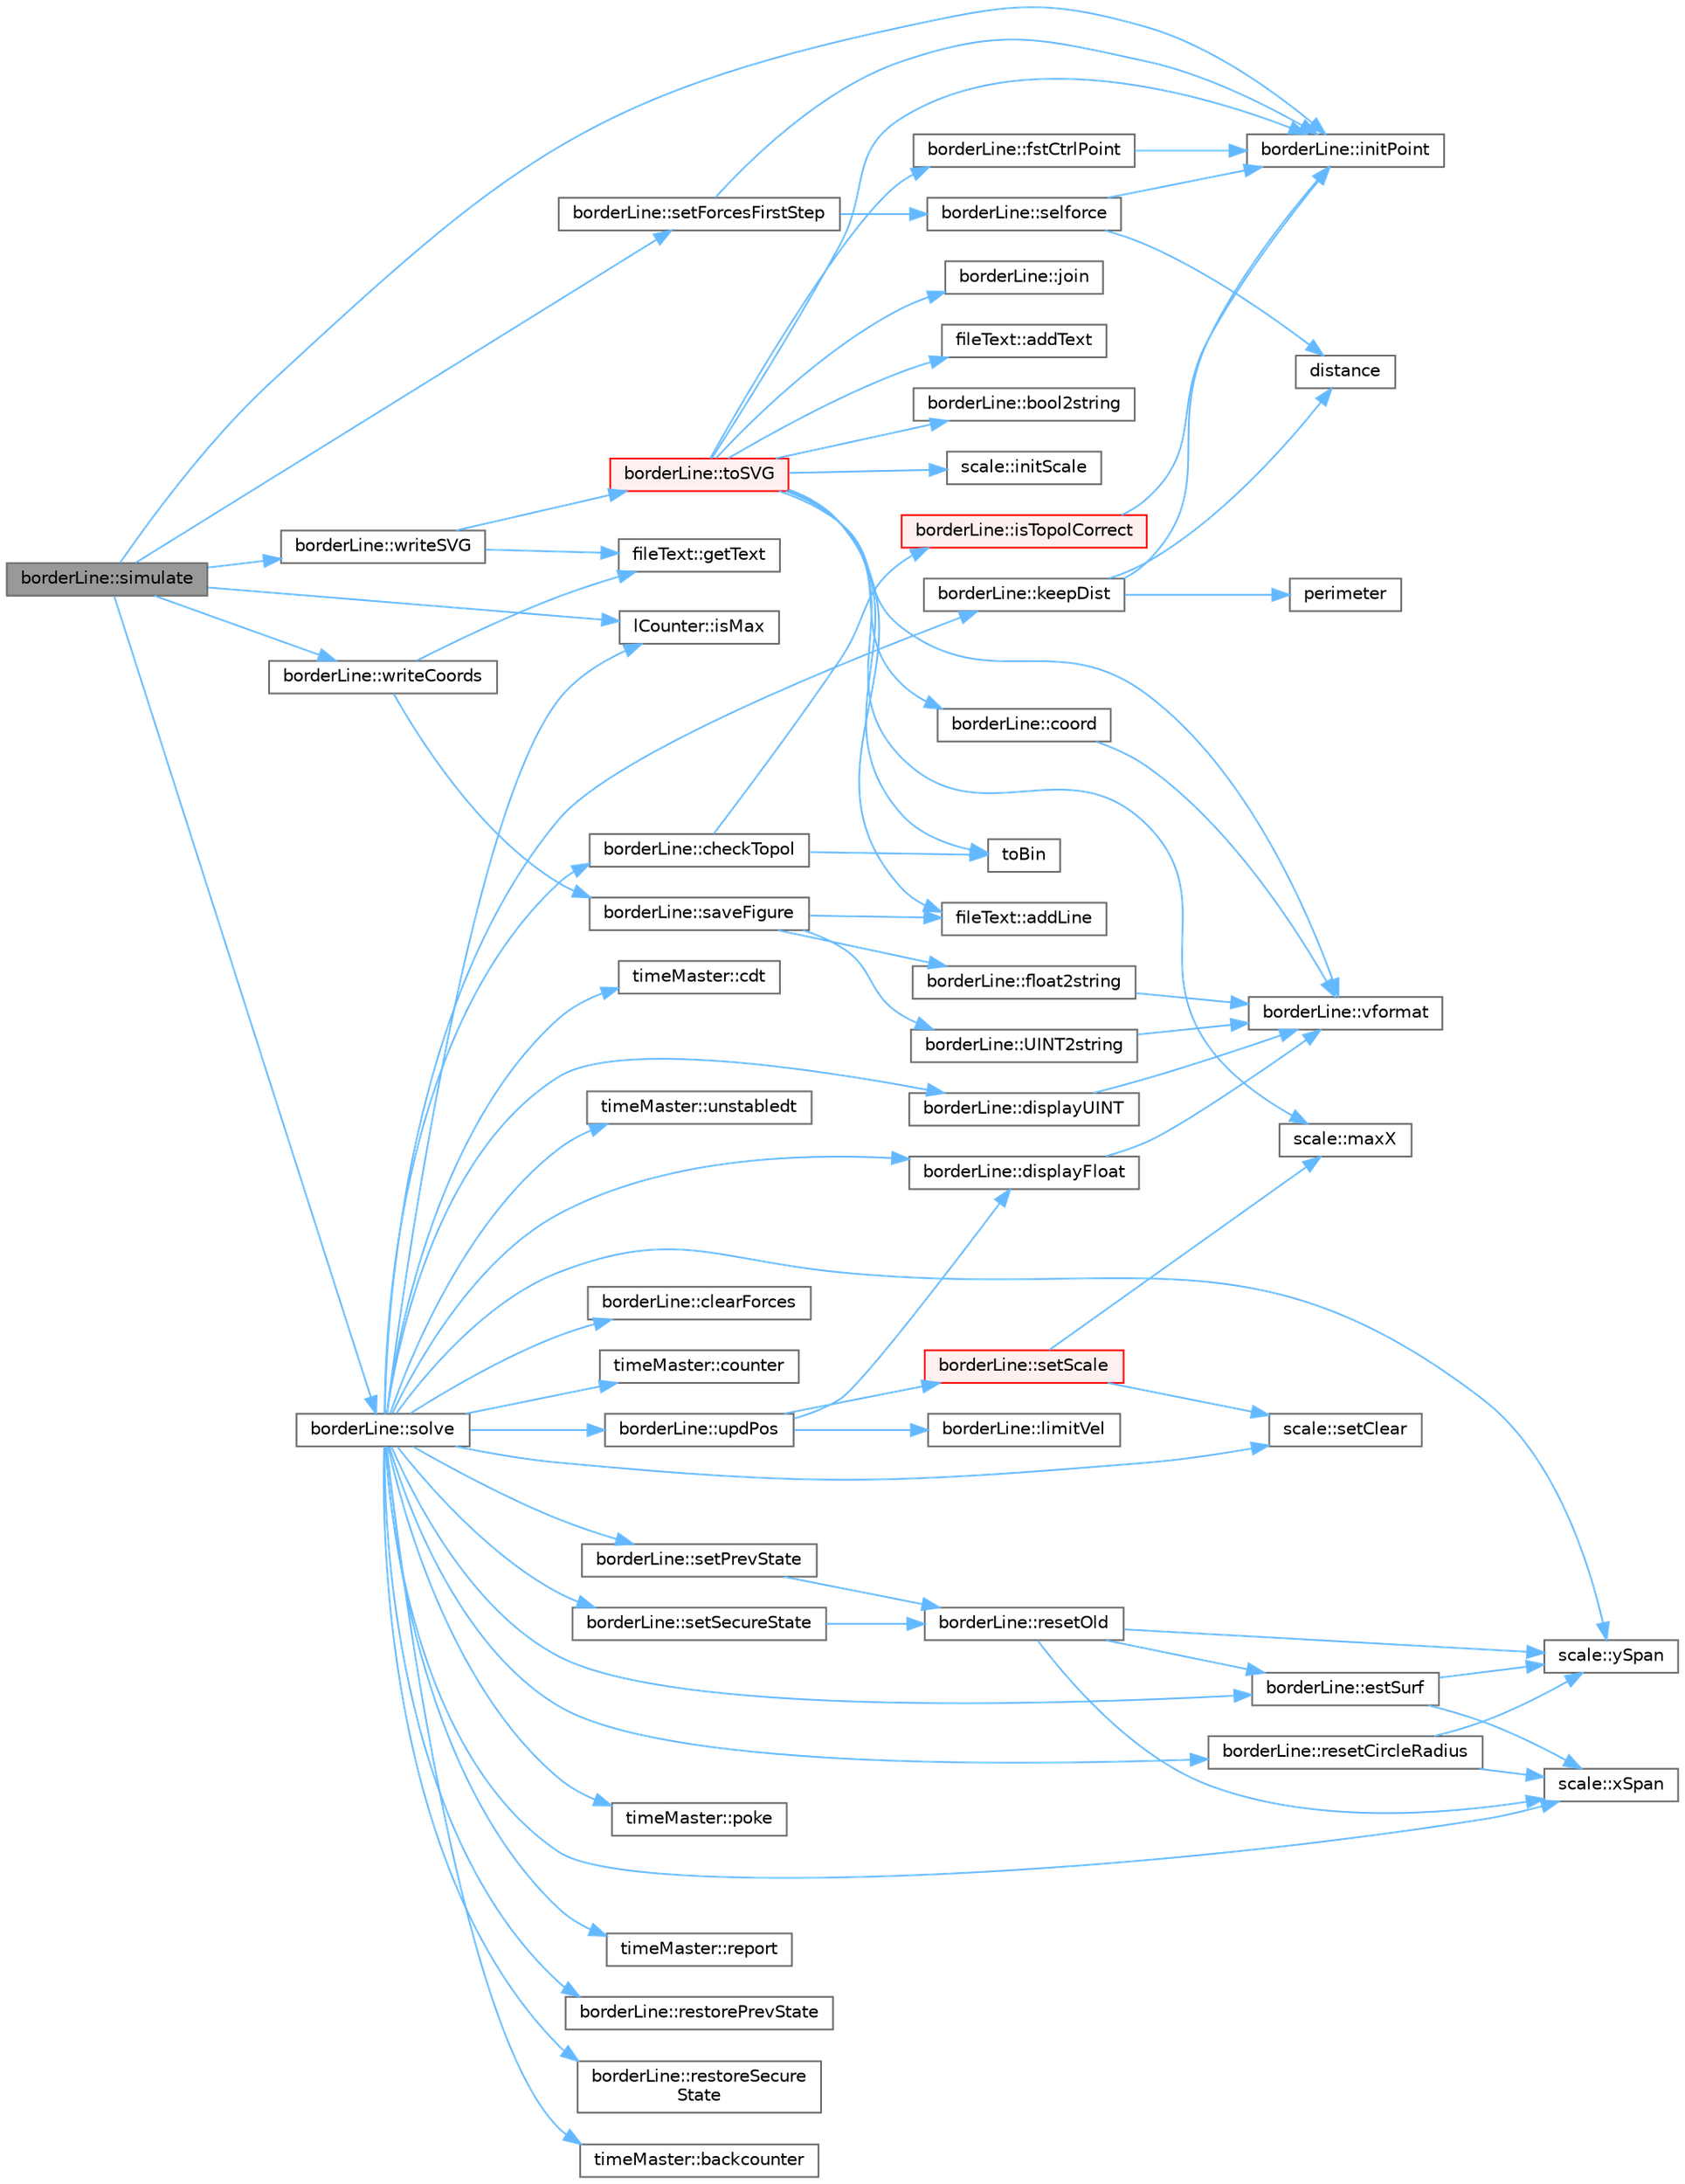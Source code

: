 digraph "borderLine::simulate"
{
 // LATEX_PDF_SIZE
  bgcolor="transparent";
  edge [fontname=Helvetica,fontsize=10,labelfontname=Helvetica,labelfontsize=10];
  node [fontname=Helvetica,fontsize=10,shape=box,height=0.2,width=0.4];
  rankdir="LR";
  Node1 [id="Node000001",label="borderLine::simulate",height=0.2,width=0.4,color="gray40", fillcolor="grey60", style="filled", fontcolor="black",tooltip=" "];
  Node1 -> Node2 [id="edge1_Node000001_Node000002",color="steelblue1",style="solid",tooltip=" "];
  Node2 [id="Node000002",label="borderLine::initPoint",height=0.2,width=0.4,color="grey40", fillcolor="white", style="filled",URL="$classborder_line.html#a1a5004fb86961e5d7f8ed957b561b31c",tooltip=" "];
  Node1 -> Node3 [id="edge2_Node000001_Node000003",color="steelblue1",style="solid",tooltip=" "];
  Node3 [id="Node000003",label="lCounter::isMax",height=0.2,width=0.4,color="grey40", fillcolor="white", style="filled",URL="$classl_counter.html#a079003b060f0cc95cd0c6f7002a86524",tooltip=" "];
  Node1 -> Node4 [id="edge3_Node000001_Node000004",color="steelblue1",style="solid",tooltip=" "];
  Node4 [id="Node000004",label="borderLine::setForcesFirstStep",height=0.2,width=0.4,color="grey40", fillcolor="white", style="filled",URL="$classborder_line.html#a78a632aa3fd3b70ff4f4e0b2a1c7de4a",tooltip=" "];
  Node4 -> Node2 [id="edge4_Node000004_Node000002",color="steelblue1",style="solid",tooltip=" "];
  Node4 -> Node5 [id="edge5_Node000004_Node000005",color="steelblue1",style="solid",tooltip=" "];
  Node5 [id="Node000005",label="borderLine::selforce",height=0.2,width=0.4,color="grey40", fillcolor="white", style="filled",URL="$classborder_line.html#a6ffacb1162c3f3cb184af971acba3218",tooltip=" "];
  Node5 -> Node6 [id="edge6_Node000005_Node000006",color="steelblue1",style="solid",tooltip=" "];
  Node6 [id="Node000006",label="distance",height=0.2,width=0.4,color="grey40", fillcolor="white", style="filled",URL="$topol_8h.html#a9c3aa637043402e0303bfefa6b9e14e4",tooltip="Computes the cartesian distance between points (x0, y0) and (x1, y1)"];
  Node5 -> Node2 [id="edge7_Node000005_Node000002",color="steelblue1",style="solid",tooltip=" "];
  Node1 -> Node7 [id="edge8_Node000001_Node000007",color="steelblue1",style="solid",tooltip=" "];
  Node7 [id="Node000007",label="borderLine::solve",height=0.2,width=0.4,color="grey40", fillcolor="white", style="filled",URL="$classborder_line.html#ae6eb6e84df37987ca7c3ca674b8a387a",tooltip=" "];
  Node7 -> Node8 [id="edge9_Node000007_Node000008",color="steelblue1",style="solid",tooltip=" "];
  Node8 [id="Node000008",label="timeMaster::backcounter",height=0.2,width=0.4,color="grey40", fillcolor="white", style="filled",URL="$classtime_master.html#a940ff5baf82dec4814985a75943fb311",tooltip=" "];
  Node7 -> Node9 [id="edge10_Node000007_Node000009",color="steelblue1",style="solid",tooltip=" "];
  Node9 [id="Node000009",label="timeMaster::cdt",height=0.2,width=0.4,color="grey40", fillcolor="white", style="filled",URL="$classtime_master.html#a008dd0818199360871e803ae9641274c",tooltip=" "];
  Node7 -> Node10 [id="edge11_Node000007_Node000010",color="steelblue1",style="solid",tooltip=" "];
  Node10 [id="Node000010",label="borderLine::checkTopol",height=0.2,width=0.4,color="grey40", fillcolor="white", style="filled",URL="$classborder_line.html#aa0aca8aa5f339462712d600ed145685d",tooltip=" "];
  Node10 -> Node11 [id="edge12_Node000010_Node000011",color="steelblue1",style="solid",tooltip=" "];
  Node11 [id="Node000011",label="borderLine::isTopolCorrect",height=0.2,width=0.4,color="red", fillcolor="#FFF0F0", style="filled",URL="$classborder_line.html#a0bd95e3372cb60ea8a88d264210024b8",tooltip=" "];
  Node11 -> Node2 [id="edge13_Node000011_Node000002",color="steelblue1",style="solid",tooltip=" "];
  Node10 -> Node13 [id="edge14_Node000010_Node000013",color="steelblue1",style="solid",tooltip=" "];
  Node13 [id="Node000013",label="toBin",height=0.2,width=0.4,color="grey40", fillcolor="white", style="filled",URL="$topol_8h.html#a097440c725e87260f8c1788d2625c45c",tooltip="Converts a number into a vector of integers with the binary representation of the number."];
  Node7 -> Node14 [id="edge15_Node000007_Node000014",color="steelblue1",style="solid",tooltip=" "];
  Node14 [id="Node000014",label="borderLine::clearForces",height=0.2,width=0.4,color="grey40", fillcolor="white", style="filled",URL="$classborder_line.html#ac44245a7539d3340426089337e5df01f",tooltip=" "];
  Node7 -> Node15 [id="edge16_Node000007_Node000015",color="steelblue1",style="solid",tooltip=" "];
  Node15 [id="Node000015",label="timeMaster::counter",height=0.2,width=0.4,color="grey40", fillcolor="white", style="filled",URL="$classtime_master.html#a0a3d6282eec82f638b4a557cde2b8268",tooltip=" "];
  Node7 -> Node16 [id="edge17_Node000007_Node000016",color="steelblue1",style="solid",tooltip=" "];
  Node16 [id="Node000016",label="borderLine::displayFloat",height=0.2,width=0.4,color="grey40", fillcolor="white", style="filled",URL="$classborder_line.html#ae20aec2ac4f713679cd7af06df5d3d22",tooltip=" "];
  Node16 -> Node17 [id="edge18_Node000016_Node000017",color="steelblue1",style="solid",tooltip=" "];
  Node17 [id="Node000017",label="borderLine::vformat",height=0.2,width=0.4,color="grey40", fillcolor="white", style="filled",URL="$classborder_line.html#ae0a3c3299df6bf91e7bfcca08ce676f2",tooltip=" "];
  Node7 -> Node18 [id="edge19_Node000007_Node000018",color="steelblue1",style="solid",tooltip=" "];
  Node18 [id="Node000018",label="borderLine::displayUINT",height=0.2,width=0.4,color="grey40", fillcolor="white", style="filled",URL="$classborder_line.html#a37c5bc813880761ec3cda0218c84499c",tooltip=" "];
  Node18 -> Node17 [id="edge20_Node000018_Node000017",color="steelblue1",style="solid",tooltip=" "];
  Node7 -> Node19 [id="edge21_Node000007_Node000019",color="steelblue1",style="solid",tooltip=" "];
  Node19 [id="Node000019",label="borderLine::estSurf",height=0.2,width=0.4,color="grey40", fillcolor="white", style="filled",URL="$classborder_line.html#a172a0a9e7477348ef5e891c492b3c900",tooltip=" "];
  Node19 -> Node20 [id="edge22_Node000019_Node000020",color="steelblue1",style="solid",tooltip=" "];
  Node20 [id="Node000020",label="scale::xSpan",height=0.2,width=0.4,color="grey40", fillcolor="white", style="filled",URL="$classscale.html#a1cd116a8f255c3660eae870504576311",tooltip=" "];
  Node19 -> Node21 [id="edge23_Node000019_Node000021",color="steelblue1",style="solid",tooltip=" "];
  Node21 [id="Node000021",label="scale::ySpan",height=0.2,width=0.4,color="grey40", fillcolor="white", style="filled",URL="$classscale.html#ace505d3010c0fd26e71210f05c287747",tooltip=" "];
  Node7 -> Node3 [id="edge24_Node000007_Node000003",color="steelblue1",style="solid",tooltip=" "];
  Node7 -> Node22 [id="edge25_Node000007_Node000022",color="steelblue1",style="solid",tooltip=" "];
  Node22 [id="Node000022",label="borderLine::keepDist",height=0.2,width=0.4,color="grey40", fillcolor="white", style="filled",URL="$classborder_line.html#ae8cf945e26e7678347369d13baf29e90",tooltip=" "];
  Node22 -> Node6 [id="edge26_Node000022_Node000006",color="steelblue1",style="solid",tooltip=" "];
  Node22 -> Node2 [id="edge27_Node000022_Node000002",color="steelblue1",style="solid",tooltip=" "];
  Node22 -> Node23 [id="edge28_Node000022_Node000023",color="steelblue1",style="solid",tooltip=" "];
  Node23 [id="Node000023",label="perimeter",height=0.2,width=0.4,color="grey40", fillcolor="white", style="filled",URL="$topol_8h.html#a6864ceb482fc9a3c818bce8b203e6937",tooltip=" "];
  Node7 -> Node24 [id="edge29_Node000007_Node000024",color="steelblue1",style="solid",tooltip=" "];
  Node24 [id="Node000024",label="timeMaster::poke",height=0.2,width=0.4,color="grey40", fillcolor="white", style="filled",URL="$classtime_master.html#adcb628538af426c264a209766a88d267",tooltip=" "];
  Node7 -> Node25 [id="edge30_Node000007_Node000025",color="steelblue1",style="solid",tooltip=" "];
  Node25 [id="Node000025",label="timeMaster::report",height=0.2,width=0.4,color="grey40", fillcolor="white", style="filled",URL="$classtime_master.html#a729a37c39d0a67625d31a77099d90f39",tooltip=" "];
  Node7 -> Node26 [id="edge31_Node000007_Node000026",color="steelblue1",style="solid",tooltip=" "];
  Node26 [id="Node000026",label="borderLine::resetCircleRadius",height=0.2,width=0.4,color="grey40", fillcolor="white", style="filled",URL="$classborder_line.html#a8f8a7efcbf2e9f6164d9d81041951053",tooltip=" "];
  Node26 -> Node20 [id="edge32_Node000026_Node000020",color="steelblue1",style="solid",tooltip=" "];
  Node26 -> Node21 [id="edge33_Node000026_Node000021",color="steelblue1",style="solid",tooltip=" "];
  Node7 -> Node27 [id="edge34_Node000007_Node000027",color="steelblue1",style="solid",tooltip=" "];
  Node27 [id="Node000027",label="borderLine::restorePrevState",height=0.2,width=0.4,color="grey40", fillcolor="white", style="filled",URL="$classborder_line.html#a5554b863c76191e069e48413e45a6325",tooltip=" "];
  Node7 -> Node28 [id="edge35_Node000007_Node000028",color="steelblue1",style="solid",tooltip=" "];
  Node28 [id="Node000028",label="borderLine::restoreSecure\lState",height=0.2,width=0.4,color="grey40", fillcolor="white", style="filled",URL="$classborder_line.html#ad7470df3901678876b15f700917e51ce",tooltip=" "];
  Node7 -> Node29 [id="edge36_Node000007_Node000029",color="steelblue1",style="solid",tooltip=" "];
  Node29 [id="Node000029",label="scale::setClear",height=0.2,width=0.4,color="grey40", fillcolor="white", style="filled",URL="$classscale.html#a4be9d3252d93b93c756c73a6de112a53",tooltip=" "];
  Node7 -> Node30 [id="edge37_Node000007_Node000030",color="steelblue1",style="solid",tooltip=" "];
  Node30 [id="Node000030",label="borderLine::setPrevState",height=0.2,width=0.4,color="grey40", fillcolor="white", style="filled",URL="$classborder_line.html#a22f34dad34117ae7c56e638563934a38",tooltip=" "];
  Node30 -> Node31 [id="edge38_Node000030_Node000031",color="steelblue1",style="solid",tooltip=" "];
  Node31 [id="Node000031",label="borderLine::resetOld",height=0.2,width=0.4,color="grey40", fillcolor="white", style="filled",URL="$classborder_line.html#aa3a41b1ac800c6489e5f1748115024c5",tooltip=" "];
  Node31 -> Node19 [id="edge39_Node000031_Node000019",color="steelblue1",style="solid",tooltip=" "];
  Node31 -> Node20 [id="edge40_Node000031_Node000020",color="steelblue1",style="solid",tooltip=" "];
  Node31 -> Node21 [id="edge41_Node000031_Node000021",color="steelblue1",style="solid",tooltip=" "];
  Node7 -> Node32 [id="edge42_Node000007_Node000032",color="steelblue1",style="solid",tooltip=" "];
  Node32 [id="Node000032",label="borderLine::setSecureState",height=0.2,width=0.4,color="grey40", fillcolor="white", style="filled",URL="$classborder_line.html#a8b4e6692da0dc9223f53c7e228ebf96d",tooltip=" "];
  Node32 -> Node31 [id="edge43_Node000032_Node000031",color="steelblue1",style="solid",tooltip=" "];
  Node7 -> Node33 [id="edge44_Node000007_Node000033",color="steelblue1",style="solid",tooltip=" "];
  Node33 [id="Node000033",label="timeMaster::unstabledt",height=0.2,width=0.4,color="grey40", fillcolor="white", style="filled",URL="$classtime_master.html#a6fa8456d054a779512ebdf2d6cd931ba",tooltip=" "];
  Node7 -> Node34 [id="edge45_Node000007_Node000034",color="steelblue1",style="solid",tooltip=" "];
  Node34 [id="Node000034",label="borderLine::updPos",height=0.2,width=0.4,color="grey40", fillcolor="white", style="filled",URL="$classborder_line.html#a1ad77bf47dff83e17b8fa3586abd30da",tooltip=" "];
  Node34 -> Node16 [id="edge46_Node000034_Node000016",color="steelblue1",style="solid",tooltip=" "];
  Node34 -> Node35 [id="edge47_Node000034_Node000035",color="steelblue1",style="solid",tooltip=" "];
  Node35 [id="Node000035",label="borderLine::limitVel",height=0.2,width=0.4,color="grey40", fillcolor="white", style="filled",URL="$classborder_line.html#a77c66ea35f6a726633db2ef4c92b9877",tooltip=" "];
  Node34 -> Node36 [id="edge48_Node000034_Node000036",color="steelblue1",style="solid",tooltip=" "];
  Node36 [id="Node000036",label="borderLine::setScale",height=0.2,width=0.4,color="red", fillcolor="#FFF0F0", style="filled",URL="$classborder_line.html#ae6ebe55db16ea136ffc636ea97919c95",tooltip=" "];
  Node36 -> Node38 [id="edge49_Node000036_Node000038",color="steelblue1",style="solid",tooltip=" "];
  Node38 [id="Node000038",label="scale::maxX",height=0.2,width=0.4,color="grey40", fillcolor="white", style="filled",URL="$classscale.html#ac4e3c850624f113eccc5e68a5b1fd30b",tooltip=" "];
  Node36 -> Node29 [id="edge50_Node000036_Node000029",color="steelblue1",style="solid",tooltip=" "];
  Node7 -> Node20 [id="edge51_Node000007_Node000020",color="steelblue1",style="solid",tooltip=" "];
  Node7 -> Node21 [id="edge52_Node000007_Node000021",color="steelblue1",style="solid",tooltip=" "];
  Node1 -> Node46 [id="edge53_Node000001_Node000046",color="steelblue1",style="solid",tooltip=" "];
  Node46 [id="Node000046",label="borderLine::writeCoords",height=0.2,width=0.4,color="grey40", fillcolor="white", style="filled",URL="$classborder_line.html#a151c0582b1aef6438cac0e605ada345b",tooltip=" "];
  Node46 -> Node47 [id="edge54_Node000046_Node000047",color="steelblue1",style="solid",tooltip=" "];
  Node47 [id="Node000047",label="fileText::getText",height=0.2,width=0.4,color="grey40", fillcolor="white", style="filled",URL="$classfile_text.html#ad663cd365687a65f91ddcdca1c7df132",tooltip=" "];
  Node46 -> Node48 [id="edge55_Node000046_Node000048",color="steelblue1",style="solid",tooltip=" "];
  Node48 [id="Node000048",label="borderLine::saveFigure",height=0.2,width=0.4,color="grey40", fillcolor="white", style="filled",URL="$classborder_line.html#a91d67bd13dd8d98d981126d2239daa22",tooltip=" "];
  Node48 -> Node49 [id="edge56_Node000048_Node000049",color="steelblue1",style="solid",tooltip=" "];
  Node49 [id="Node000049",label="fileText::addLine",height=0.2,width=0.4,color="grey40", fillcolor="white", style="filled",URL="$classfile_text.html#a21098c6744e6f897f852432b14181f3e",tooltip=" "];
  Node48 -> Node50 [id="edge57_Node000048_Node000050",color="steelblue1",style="solid",tooltip=" "];
  Node50 [id="Node000050",label="borderLine::float2string",height=0.2,width=0.4,color="grey40", fillcolor="white", style="filled",URL="$classborder_line.html#ad0bce08bfd4ce0e631bbaf1445935ffd",tooltip=" "];
  Node50 -> Node17 [id="edge58_Node000050_Node000017",color="steelblue1",style="solid",tooltip=" "];
  Node48 -> Node51 [id="edge59_Node000048_Node000051",color="steelblue1",style="solid",tooltip=" "];
  Node51 [id="Node000051",label="borderLine::UINT2string",height=0.2,width=0.4,color="grey40", fillcolor="white", style="filled",URL="$classborder_line.html#a1f18d2f4ce0eb8994b9b956c120e3d84",tooltip=" "];
  Node51 -> Node17 [id="edge60_Node000051_Node000017",color="steelblue1",style="solid",tooltip=" "];
  Node1 -> Node52 [id="edge61_Node000001_Node000052",color="steelblue1",style="solid",tooltip=" "];
  Node52 [id="Node000052",label="borderLine::writeSVG",height=0.2,width=0.4,color="grey40", fillcolor="white", style="filled",URL="$classborder_line.html#abdc7ea3cec8aee40ef93c88ceaeeb6a0",tooltip=" "];
  Node52 -> Node47 [id="edge62_Node000052_Node000047",color="steelblue1",style="solid",tooltip=" "];
  Node52 -> Node53 [id="edge63_Node000052_Node000053",color="steelblue1",style="solid",tooltip=" "];
  Node53 [id="Node000053",label="borderLine::toSVG",height=0.2,width=0.4,color="red", fillcolor="#FFF0F0", style="filled",URL="$classborder_line.html#acc673ec0072f0cda327dd7c2f9123284",tooltip=" "];
  Node53 -> Node49 [id="edge64_Node000053_Node000049",color="steelblue1",style="solid",tooltip=" "];
  Node53 -> Node54 [id="edge65_Node000053_Node000054",color="steelblue1",style="solid",tooltip=" "];
  Node54 [id="Node000054",label="fileText::addText",height=0.2,width=0.4,color="grey40", fillcolor="white", style="filled",URL="$classfile_text.html#ac4e33a865b34a3267c4b0a5d4e4606bf",tooltip=" "];
  Node53 -> Node55 [id="edge66_Node000053_Node000055",color="steelblue1",style="solid",tooltip=" "];
  Node55 [id="Node000055",label="borderLine::bool2string",height=0.2,width=0.4,color="grey40", fillcolor="white", style="filled",URL="$classborder_line.html#a58ef29f0173fd86f08234e07c19ec66a",tooltip=" "];
  Node53 -> Node56 [id="edge67_Node000053_Node000056",color="steelblue1",style="solid",tooltip=" "];
  Node56 [id="Node000056",label="borderLine::coord",height=0.2,width=0.4,color="grey40", fillcolor="white", style="filled",URL="$classborder_line.html#a51327850b9df66e7acc497333419929b",tooltip=" "];
  Node56 -> Node17 [id="edge68_Node000056_Node000017",color="steelblue1",style="solid",tooltip=" "];
  Node53 -> Node57 [id="edge69_Node000053_Node000057",color="steelblue1",style="solid",tooltip=" "];
  Node57 [id="Node000057",label="borderLine::fstCtrlPoint",height=0.2,width=0.4,color="grey40", fillcolor="white", style="filled",URL="$classborder_line.html#a3658f6f671fc89c58f50bb36e431ca3c",tooltip=" "];
  Node57 -> Node2 [id="edge70_Node000057_Node000002",color="steelblue1",style="solid",tooltip=" "];
  Node53 -> Node2 [id="edge71_Node000053_Node000002",color="steelblue1",style="solid",tooltip=" "];
  Node53 -> Node58 [id="edge72_Node000053_Node000058",color="steelblue1",style="solid",tooltip=" "];
  Node58 [id="Node000058",label="scale::initScale",height=0.2,width=0.4,color="grey40", fillcolor="white", style="filled",URL="$classscale.html#a84024d4d617a7a19d19a9b394a6bd409",tooltip=" "];
  Node53 -> Node59 [id="edge73_Node000053_Node000059",color="steelblue1",style="solid",tooltip=" "];
  Node59 [id="Node000059",label="borderLine::join",height=0.2,width=0.4,color="grey40", fillcolor="white", style="filled",URL="$classborder_line.html#a50e7f49ba6b1c9eddec9b6d30b1666bc",tooltip=" "];
  Node53 -> Node38 [id="edge74_Node000053_Node000038",color="steelblue1",style="solid",tooltip=" "];
  Node53 -> Node13 [id="edge75_Node000053_Node000013",color="steelblue1",style="solid",tooltip=" "];
  Node53 -> Node17 [id="edge76_Node000053_Node000017",color="steelblue1",style="solid",tooltip=" "];
}
